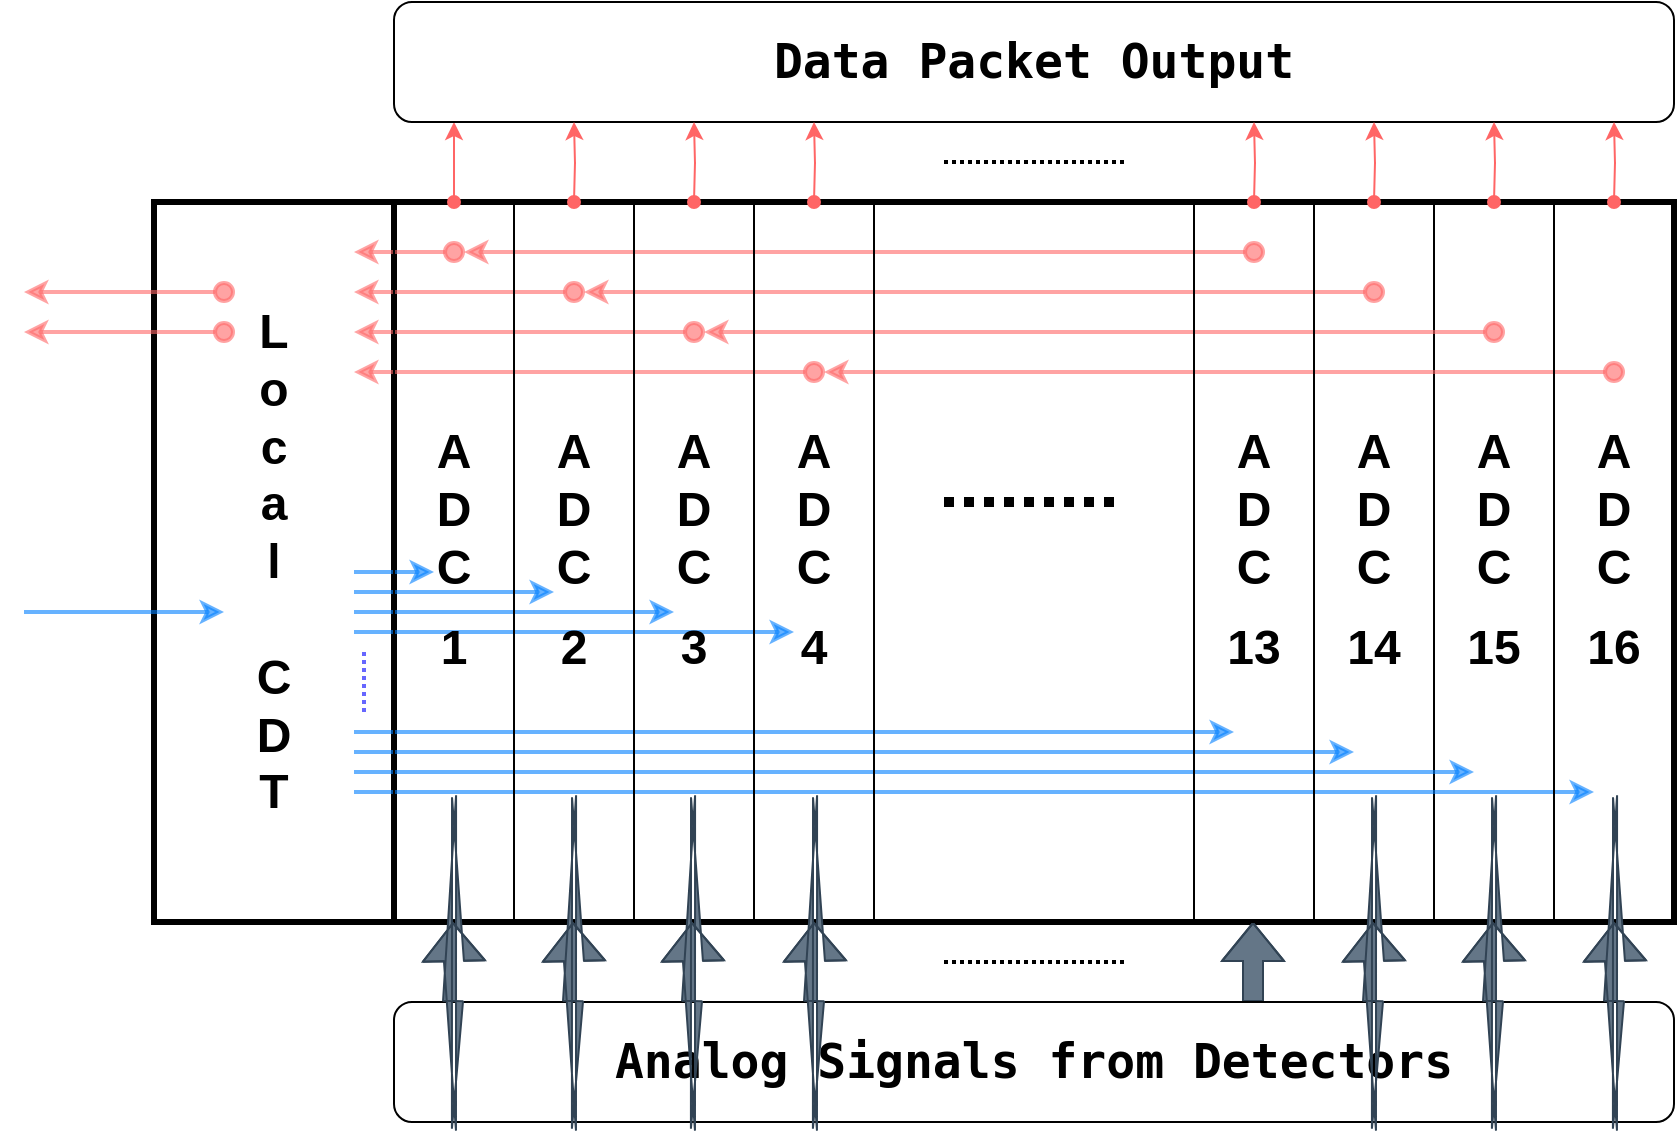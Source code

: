 <mxfile version="14.7.0" type="github">
  <diagram id="c4hljf-op57V5p_WFwa3" name="Page-1">
    <mxGraphModel dx="782" dy="478" grid="1" gridSize="10" guides="1" tooltips="1" connect="1" arrows="1" fold="1" page="1" pageScale="1" pageWidth="850" pageHeight="1100" math="0" shadow="0">
      <root>
        <mxCell id="0" />
        <mxCell id="1" parent="0" />
        <mxCell id="hFf1qqq5Lb1legIOFx4f-42" value="&lt;span style=&quot;font-size: 24px&quot;&gt;A&lt;/span&gt;&lt;br&gt;&lt;span style=&quot;font-size: 24px&quot;&gt;D&lt;/span&gt;&lt;br&gt;&lt;span style=&quot;font-size: 24px&quot;&gt;C&lt;/span&gt;&lt;br&gt;&lt;p&gt;&lt;font style=&quot;font-size: 24px&quot;&gt;15&lt;/font&gt;&lt;/p&gt;&lt;p&gt;&lt;/p&gt;" style="rounded=0;whiteSpace=wrap;html=1;fontStyle=1;fillColor=none;" parent="1" vertex="1">
          <mxGeometry x="725" y="120" width="60" height="360" as="geometry" />
        </mxCell>
        <mxCell id="hFf1qqq5Lb1legIOFx4f-43" value="&lt;span style=&quot;font-size: 24px&quot;&gt;A&lt;/span&gt;&lt;br&gt;&lt;span style=&quot;font-size: 24px&quot;&gt;D&lt;/span&gt;&lt;br&gt;&lt;span style=&quot;font-size: 24px&quot;&gt;C&lt;/span&gt;&lt;br&gt;&lt;p&gt;&lt;font style=&quot;font-size: 24px&quot;&gt;14&lt;/font&gt;&lt;/p&gt;&lt;p&gt;&lt;/p&gt;" style="rounded=0;whiteSpace=wrap;html=1;fontStyle=1;fillColor=none;" parent="1" vertex="1">
          <mxGeometry x="665" y="120" width="60" height="360" as="geometry" />
        </mxCell>
        <mxCell id="8QlNRYFuqzHitPFtihIb-22" value="&lt;span style=&quot;font-size: 24px&quot;&gt;L&lt;br&gt;o&lt;br&gt;c&lt;br&gt;a&lt;br&gt;l&lt;br&gt;&lt;br&gt;C&lt;/span&gt;&lt;br style=&quot;font-size: 24px&quot;&gt;&lt;span style=&quot;font-size: 24px&quot;&gt;D&lt;/span&gt;&lt;br style=&quot;font-size: 24px&quot;&gt;&lt;span style=&quot;font-size: 24px&quot;&gt;T&lt;/span&gt;" style="rounded=0;whiteSpace=wrap;html=1;fontStyle=1;strokeWidth=3;fillColor=none;" parent="1" vertex="1">
          <mxGeometry x="85" y="120" width="120" height="360" as="geometry" />
        </mxCell>
        <mxCell id="hFf1qqq5Lb1legIOFx4f-27" value="" style="rounded=0;whiteSpace=wrap;html=1;fillColor=none;strokeWidth=3;" parent="1" vertex="1">
          <mxGeometry x="85" y="120" width="760" height="360" as="geometry" />
        </mxCell>
        <mxCell id="69VbU7b6xLRJc8Qlh2rl-4" value="" style="endArrow=classic;html=1;strokeColor=#FF6666;fillColor=#FF6666;gradientColor=none;opacity=60;strokeWidth=2;startArrow=oval;startFill=1;startSize=9;" parent="1" edge="1">
          <mxGeometry width="50" height="50" relative="1" as="geometry">
            <mxPoint x="235" y="145" as="sourcePoint" />
            <mxPoint x="185" y="145" as="targetPoint" />
          </mxGeometry>
        </mxCell>
        <mxCell id="69VbU7b6xLRJc8Qlh2rl-22" value="" style="endArrow=classic;html=1;fillColor=#FF6666;gradientColor=none;opacity=60;strokeWidth=2;strokeColor=#007FFF;" parent="1" edge="1">
          <mxGeometry width="50" height="50" relative="1" as="geometry">
            <mxPoint x="185" y="305" as="sourcePoint" />
            <mxPoint x="225" y="305" as="targetPoint" />
          </mxGeometry>
        </mxCell>
        <mxCell id="hFf1qqq5Lb1legIOFx4f-32" value="" style="endArrow=classic;html=1;strokeColor=#FF6666;fillColor=#FF6666;gradientColor=none;opacity=60;strokeWidth=2;startArrow=oval;startFill=1;startSize=9;" parent="1" edge="1">
          <mxGeometry width="50" height="50" relative="1" as="geometry">
            <mxPoint x="295" y="165" as="sourcePoint" />
            <mxPoint x="185" y="165" as="targetPoint" />
          </mxGeometry>
        </mxCell>
        <mxCell id="hFf1qqq5Lb1legIOFx4f-34" value="" style="endArrow=classic;html=1;strokeColor=#FF6666;fillColor=#FF6666;gradientColor=none;opacity=60;strokeWidth=2;startArrow=oval;startFill=1;startSize=9;" parent="1" edge="1">
          <mxGeometry width="50" height="50" relative="1" as="geometry">
            <mxPoint x="355" y="185" as="sourcePoint" />
            <mxPoint x="185" y="185" as="targetPoint" />
          </mxGeometry>
        </mxCell>
        <mxCell id="hFf1qqq5Lb1legIOFx4f-36" value="" style="endArrow=classic;html=1;strokeColor=#FF6666;fillColor=#FF6666;gradientColor=none;opacity=60;strokeWidth=2;startArrow=oval;startFill=1;startSize=9;" parent="1" edge="1">
          <mxGeometry width="50" height="50" relative="1" as="geometry">
            <mxPoint x="415" y="205" as="sourcePoint" />
            <mxPoint x="185" y="205" as="targetPoint" />
          </mxGeometry>
        </mxCell>
        <mxCell id="hFf1qqq5Lb1legIOFx4f-45" value="" style="endArrow=classic;html=1;strokeColor=#FF6666;fillColor=#FF6666;gradientColor=none;opacity=60;strokeWidth=2;startArrow=oval;startFill=1;startSize=9;" parent="1" edge="1">
          <mxGeometry x="585" y="145" width="50" height="50" as="geometry">
            <mxPoint x="635" y="145" as="sourcePoint" />
            <mxPoint x="240" y="145" as="targetPoint" />
          </mxGeometry>
        </mxCell>
        <mxCell id="hFf1qqq5Lb1legIOFx4f-46" value="" style="endArrow=classic;html=1;strokeColor=#FF6666;fillColor=#FF6666;gradientColor=none;opacity=60;strokeWidth=2;startArrow=oval;startFill=1;startSize=9;" parent="1" edge="1">
          <mxGeometry x="585" y="145" width="50" height="50" as="geometry">
            <mxPoint x="695" y="165" as="sourcePoint" />
            <mxPoint x="300" y="165" as="targetPoint" />
          </mxGeometry>
        </mxCell>
        <mxCell id="hFf1qqq5Lb1legIOFx4f-47" value="" style="endArrow=classic;html=1;strokeColor=#FF6666;fillColor=#FF6666;gradientColor=none;opacity=60;strokeWidth=2;startArrow=oval;startFill=1;startSize=9;" parent="1" edge="1">
          <mxGeometry x="585" y="145" width="50" height="50" as="geometry">
            <mxPoint x="755" y="185" as="sourcePoint" />
            <mxPoint x="360" y="185" as="targetPoint" />
          </mxGeometry>
        </mxCell>
        <mxCell id="hFf1qqq5Lb1legIOFx4f-48" value="" style="endArrow=classic;html=1;strokeColor=#FF6666;fillColor=#FF6666;gradientColor=none;opacity=60;strokeWidth=2;startArrow=oval;startFill=1;startSize=9;" parent="1" edge="1">
          <mxGeometry x="585" y="145" width="50" height="50" as="geometry">
            <mxPoint x="815" y="205" as="sourcePoint" />
            <mxPoint x="420" y="205" as="targetPoint" />
          </mxGeometry>
        </mxCell>
        <mxCell id="hFf1qqq5Lb1legIOFx4f-67" value="" style="endArrow=none;dashed=1;html=1;startSize=9;strokeWidth=5;dashPattern=1 1;" parent="1" edge="1">
          <mxGeometry width="50" height="50" relative="1" as="geometry">
            <mxPoint x="480" y="270" as="sourcePoint" />
            <mxPoint x="570" y="270" as="targetPoint" />
          </mxGeometry>
        </mxCell>
        <mxCell id="hFf1qqq5Lb1legIOFx4f-68" value="" style="endArrow=classic;html=1;fillColor=#FF6666;gradientColor=none;opacity=60;strokeWidth=2;strokeColor=#007FFF;" parent="1" edge="1">
          <mxGeometry width="50" height="50" relative="1" as="geometry">
            <mxPoint x="185" y="315" as="sourcePoint" />
            <mxPoint x="285" y="315" as="targetPoint" />
          </mxGeometry>
        </mxCell>
        <mxCell id="hFf1qqq5Lb1legIOFx4f-69" value="" style="endArrow=classic;html=1;fillColor=#FF6666;gradientColor=none;opacity=60;strokeWidth=2;strokeColor=#007FFF;" parent="1" edge="1">
          <mxGeometry width="50" height="50" relative="1" as="geometry">
            <mxPoint x="185" y="325" as="sourcePoint" />
            <mxPoint x="345" y="325" as="targetPoint" />
          </mxGeometry>
        </mxCell>
        <mxCell id="hFf1qqq5Lb1legIOFx4f-70" value="" style="endArrow=classic;html=1;fillColor=#FF6666;gradientColor=none;opacity=60;strokeWidth=2;strokeColor=#007FFF;" parent="1" edge="1">
          <mxGeometry width="50" height="50" relative="1" as="geometry">
            <mxPoint x="185" y="335" as="sourcePoint" />
            <mxPoint x="405" y="335" as="targetPoint" />
          </mxGeometry>
        </mxCell>
        <mxCell id="hFf1qqq5Lb1legIOFx4f-71" value="" style="endArrow=classic;html=1;fillColor=#FF6666;gradientColor=none;opacity=60;strokeWidth=2;strokeColor=#007FFF;" parent="1" edge="1">
          <mxGeometry width="50" height="50" relative="1" as="geometry">
            <mxPoint x="185" y="385" as="sourcePoint" />
            <mxPoint x="625" y="385" as="targetPoint" />
          </mxGeometry>
        </mxCell>
        <mxCell id="hFf1qqq5Lb1legIOFx4f-72" value="" style="endArrow=classic;html=1;fillColor=#FF6666;gradientColor=none;opacity=60;strokeWidth=2;strokeColor=#007FFF;" parent="1" edge="1">
          <mxGeometry width="50" height="50" relative="1" as="geometry">
            <mxPoint x="185" y="395" as="sourcePoint" />
            <mxPoint x="685" y="395" as="targetPoint" />
          </mxGeometry>
        </mxCell>
        <mxCell id="hFf1qqq5Lb1legIOFx4f-73" value="" style="endArrow=classic;html=1;fillColor=#FF6666;gradientColor=none;opacity=60;strokeWidth=2;strokeColor=#007FFF;" parent="1" edge="1">
          <mxGeometry width="50" height="50" relative="1" as="geometry">
            <mxPoint x="185" y="405" as="sourcePoint" />
            <mxPoint x="745" y="405" as="targetPoint" />
          </mxGeometry>
        </mxCell>
        <mxCell id="hFf1qqq5Lb1legIOFx4f-74" value="" style="endArrow=classic;html=1;fillColor=#FF6666;gradientColor=none;opacity=60;strokeWidth=2;strokeColor=#007FFF;" parent="1" edge="1">
          <mxGeometry width="50" height="50" relative="1" as="geometry">
            <mxPoint x="185" y="415" as="sourcePoint" />
            <mxPoint x="805" y="415" as="targetPoint" />
          </mxGeometry>
        </mxCell>
        <mxCell id="8QlNRYFuqzHitPFtihIb-23" value="&lt;span style=&quot;font-size: 24px&quot;&gt;A&lt;/span&gt;&lt;br&gt;&lt;span style=&quot;font-size: 24px&quot;&gt;D&lt;/span&gt;&lt;br&gt;&lt;span style=&quot;font-size: 24px&quot;&gt;C&lt;/span&gt;&lt;br&gt;&lt;p&gt;&lt;font style=&quot;font-size: 24px&quot;&gt;1&lt;/font&gt;&lt;/p&gt;&lt;p&gt;&lt;/p&gt;" style="rounded=0;whiteSpace=wrap;html=1;fontStyle=1;fillColor=none;" parent="1" vertex="1">
          <mxGeometry x="205" y="120" width="60" height="360" as="geometry" />
        </mxCell>
        <mxCell id="8QlNRYFuqzHitPFtihIb-76" style="edgeStyle=orthogonalEdgeStyle;rounded=0;orthogonalLoop=1;jettySize=auto;html=1;exitX=0.5;exitY=1;exitDx=0;exitDy=0;startArrow=block;startFill=1;endArrow=none;endFill=0;shape=flexArrow;fontStyle=1;fillColor=#647687;strokeColor=#314354;" parent="1" edge="1">
          <mxGeometry relative="1" as="geometry">
            <mxPoint x="634.5" y="520" as="targetPoint" />
            <mxPoint x="634.5" y="480" as="sourcePoint" />
            <Array as="points">
              <mxPoint x="635" y="500" />
              <mxPoint x="635" y="500" />
            </Array>
          </mxGeometry>
        </mxCell>
        <mxCell id="8QlNRYFuqzHitPFtihIb-77" value="&lt;pre&gt;&lt;font style=&quot;font-size: 24px&quot;&gt;Analog Signals from Detectors&lt;/font&gt;&lt;/pre&gt;" style="rounded=1;whiteSpace=wrap;html=1;fontStyle=1" parent="1" vertex="1">
          <mxGeometry x="205" y="520" width="640" height="60" as="geometry" />
        </mxCell>
        <mxCell id="8QlNRYFuqzHitPFtihIb-44" style="edgeStyle=orthogonalEdgeStyle;rounded=0;orthogonalLoop=1;jettySize=auto;html=1;fillColor=#e51400;startArrow=oval;startFill=1;strokeWidth=1;fontStyle=1;strokeColor=#FF6666;" parent="1" source="8QlNRYFuqzHitPFtihIb-23" edge="1">
          <mxGeometry relative="1" as="geometry">
            <mxPoint x="235" y="80" as="targetPoint" />
          </mxGeometry>
        </mxCell>
        <mxCell id="hFf1qqq5Lb1legIOFx4f-1" value="&lt;pre&gt;&lt;font style=&quot;font-size: 24px&quot;&gt;Data Packet Output&lt;/font&gt;&lt;/pre&gt;" style="rounded=1;whiteSpace=wrap;html=1;fontStyle=1" parent="1" vertex="1">
          <mxGeometry x="205" y="20" width="640" height="60" as="geometry" />
        </mxCell>
        <mxCell id="hFf1qqq5Lb1legIOFx4f-31" value="&lt;span style=&quot;font-size: 24px&quot;&gt;A&lt;/span&gt;&lt;br&gt;&lt;span style=&quot;font-size: 24px&quot;&gt;D&lt;/span&gt;&lt;br&gt;&lt;span style=&quot;font-size: 24px&quot;&gt;C&lt;/span&gt;&lt;br&gt;&lt;p&gt;&lt;font style=&quot;font-size: 24px&quot;&gt;2&lt;/font&gt;&lt;/p&gt;&lt;p&gt;&lt;/p&gt;" style="rounded=0;whiteSpace=wrap;html=1;fontStyle=1;fillColor=none;" parent="1" vertex="1">
          <mxGeometry x="265" y="120" width="60" height="360" as="geometry" />
        </mxCell>
        <mxCell id="hFf1qqq5Lb1legIOFx4f-33" value="&lt;span style=&quot;font-size: 24px&quot;&gt;A&lt;/span&gt;&lt;br&gt;&lt;span style=&quot;font-size: 24px&quot;&gt;D&lt;/span&gt;&lt;br&gt;&lt;span style=&quot;font-size: 24px&quot;&gt;C&lt;/span&gt;&lt;br&gt;&lt;p&gt;&lt;font style=&quot;font-size: 24px&quot;&gt;3&lt;/font&gt;&lt;/p&gt;&lt;p&gt;&lt;/p&gt;" style="rounded=0;whiteSpace=wrap;html=1;fontStyle=1;fillColor=none;" parent="1" vertex="1">
          <mxGeometry x="325" y="120" width="60" height="360" as="geometry" />
        </mxCell>
        <mxCell id="hFf1qqq5Lb1legIOFx4f-35" value="&lt;span style=&quot;font-size: 24px&quot;&gt;A&lt;/span&gt;&lt;br&gt;&lt;span style=&quot;font-size: 24px&quot;&gt;D&lt;/span&gt;&lt;br&gt;&lt;span style=&quot;font-size: 24px&quot;&gt;C&lt;/span&gt;&lt;br&gt;&lt;p&gt;&lt;font style=&quot;font-size: 24px&quot;&gt;4&lt;/font&gt;&lt;/p&gt;&lt;p&gt;&lt;/p&gt;" style="rounded=0;whiteSpace=wrap;html=1;fontStyle=1;fillColor=none;" parent="1" vertex="1">
          <mxGeometry x="385" y="120" width="60" height="360" as="geometry" />
        </mxCell>
        <mxCell id="hFf1qqq5Lb1legIOFx4f-41" value="&lt;span style=&quot;font-size: 24px&quot;&gt;A&lt;/span&gt;&lt;br&gt;&lt;span style=&quot;font-size: 24px&quot;&gt;D&lt;/span&gt;&lt;br&gt;&lt;span style=&quot;font-size: 24px&quot;&gt;C&lt;/span&gt;&lt;br&gt;&lt;p&gt;&lt;font style=&quot;font-size: 24px&quot;&gt;16&lt;/font&gt;&lt;/p&gt;&lt;p&gt;&lt;/p&gt;" style="rounded=0;whiteSpace=wrap;html=1;fontStyle=1;fillColor=none;" parent="1" vertex="1">
          <mxGeometry x="785" y="120" width="60" height="360" as="geometry" />
        </mxCell>
        <mxCell id="hFf1qqq5Lb1legIOFx4f-44" value="&lt;span style=&quot;font-size: 24px&quot;&gt;A&lt;/span&gt;&lt;br&gt;&lt;span style=&quot;font-size: 24px&quot;&gt;D&lt;/span&gt;&lt;br&gt;&lt;span style=&quot;font-size: 24px&quot;&gt;C&lt;/span&gt;&lt;br&gt;&lt;p&gt;&lt;font style=&quot;font-size: 24px&quot;&gt;13&lt;/font&gt;&lt;/p&gt;&lt;p&gt;&lt;/p&gt;" style="rounded=0;whiteSpace=wrap;html=1;fontStyle=1;fillColor=none;" parent="1" vertex="1">
          <mxGeometry x="605" y="120" width="60" height="360" as="geometry" />
        </mxCell>
        <mxCell id="hFf1qqq5Lb1legIOFx4f-57" style="edgeStyle=orthogonalEdgeStyle;rounded=0;orthogonalLoop=1;jettySize=auto;html=1;fillColor=#e51400;startArrow=oval;startFill=1;strokeWidth=1;fontStyle=1;strokeColor=#FF6666;" parent="1" edge="1">
          <mxGeometry relative="1" as="geometry">
            <mxPoint x="295" y="80" as="targetPoint" />
            <mxPoint x="295" y="120" as="sourcePoint" />
          </mxGeometry>
        </mxCell>
        <mxCell id="hFf1qqq5Lb1legIOFx4f-60" value="" style="group" parent="1" vertex="1" connectable="0">
          <mxGeometry x="355" y="80" width="60" height="40" as="geometry" />
        </mxCell>
        <mxCell id="hFf1qqq5Lb1legIOFx4f-58" style="edgeStyle=orthogonalEdgeStyle;rounded=0;orthogonalLoop=1;jettySize=auto;html=1;fillColor=#e51400;startArrow=oval;startFill=1;strokeWidth=1;fontStyle=1;strokeColor=#FF6666;" parent="hFf1qqq5Lb1legIOFx4f-60" edge="1">
          <mxGeometry relative="1" as="geometry">
            <mxPoint as="targetPoint" />
            <mxPoint y="40" as="sourcePoint" />
          </mxGeometry>
        </mxCell>
        <mxCell id="hFf1qqq5Lb1legIOFx4f-59" style="edgeStyle=orthogonalEdgeStyle;rounded=0;orthogonalLoop=1;jettySize=auto;html=1;fillColor=#e51400;startArrow=oval;startFill=1;strokeWidth=1;fontStyle=1;strokeColor=#FF6666;" parent="hFf1qqq5Lb1legIOFx4f-60" edge="1">
          <mxGeometry relative="1" as="geometry">
            <mxPoint x="60" as="targetPoint" />
            <mxPoint x="60" y="40" as="sourcePoint" />
          </mxGeometry>
        </mxCell>
        <mxCell id="hFf1qqq5Lb1legIOFx4f-66" value="" style="group" parent="1" vertex="1" connectable="0">
          <mxGeometry x="635" y="80" width="180" height="40" as="geometry" />
        </mxCell>
        <mxCell id="hFf1qqq5Lb1legIOFx4f-61" style="edgeStyle=orthogonalEdgeStyle;rounded=0;orthogonalLoop=1;jettySize=auto;html=1;fillColor=#e51400;startArrow=oval;startFill=1;strokeWidth=1;fontStyle=1;strokeColor=#FF6666;" parent="hFf1qqq5Lb1legIOFx4f-66" edge="1">
          <mxGeometry relative="1" as="geometry">
            <mxPoint as="targetPoint" />
            <mxPoint y="40" as="sourcePoint" />
          </mxGeometry>
        </mxCell>
        <mxCell id="hFf1qqq5Lb1legIOFx4f-62" style="edgeStyle=orthogonalEdgeStyle;rounded=0;orthogonalLoop=1;jettySize=auto;html=1;fillColor=#e51400;startArrow=oval;startFill=1;strokeWidth=1;fontStyle=1;strokeColor=#FF6666;" parent="hFf1qqq5Lb1legIOFx4f-66" edge="1">
          <mxGeometry relative="1" as="geometry">
            <mxPoint x="60" as="targetPoint" />
            <mxPoint x="60" y="40" as="sourcePoint" />
          </mxGeometry>
        </mxCell>
        <mxCell id="hFf1qqq5Lb1legIOFx4f-63" value="" style="group" parent="hFf1qqq5Lb1legIOFx4f-66" vertex="1" connectable="0">
          <mxGeometry x="120" width="60" height="40" as="geometry" />
        </mxCell>
        <mxCell id="hFf1qqq5Lb1legIOFx4f-64" style="edgeStyle=orthogonalEdgeStyle;rounded=0;orthogonalLoop=1;jettySize=auto;html=1;fillColor=#e51400;startArrow=oval;startFill=1;strokeWidth=1;fontStyle=1;strokeColor=#FF6666;" parent="hFf1qqq5Lb1legIOFx4f-63" edge="1">
          <mxGeometry relative="1" as="geometry">
            <mxPoint as="targetPoint" />
            <mxPoint y="40" as="sourcePoint" />
          </mxGeometry>
        </mxCell>
        <mxCell id="hFf1qqq5Lb1legIOFx4f-65" style="edgeStyle=orthogonalEdgeStyle;rounded=0;orthogonalLoop=1;jettySize=auto;html=1;fillColor=#e51400;startArrow=oval;startFill=1;strokeWidth=1;fontStyle=1;strokeColor=#FF6666;" parent="hFf1qqq5Lb1legIOFx4f-63" edge="1">
          <mxGeometry relative="1" as="geometry">
            <mxPoint x="60" as="targetPoint" />
            <mxPoint x="60" y="40" as="sourcePoint" />
          </mxGeometry>
        </mxCell>
        <mxCell id="hFf1qqq5Lb1legIOFx4f-78" style="edgeStyle=orthogonalEdgeStyle;rounded=0;orthogonalLoop=1;jettySize=auto;html=1;exitX=0.5;exitY=1;exitDx=0;exitDy=0;startArrow=block;startFill=1;endArrow=none;endFill=0;shape=flexArrow;fontStyle=1;fillColor=#647687;strokeColor=#314354;" parent="1" edge="1">
          <mxGeometry relative="1" as="geometry">
            <mxPoint x="694.5" y="520" as="targetPoint" />
            <mxPoint x="694.5" y="480" as="sourcePoint" />
          </mxGeometry>
        </mxCell>
        <mxCell id="hFf1qqq5Lb1legIOFx4f-79" style="edgeStyle=orthogonalEdgeStyle;rounded=0;orthogonalLoop=1;jettySize=auto;html=1;exitX=0.5;exitY=1;exitDx=0;exitDy=0;startArrow=block;startFill=1;endArrow=none;endFill=0;shape=flexArrow;fontStyle=1;fillColor=#647687;strokeColor=#314354;" parent="1" edge="1">
          <mxGeometry relative="1" as="geometry">
            <mxPoint x="754.5" y="520" as="targetPoint" />
            <mxPoint x="754.5" y="480" as="sourcePoint" />
          </mxGeometry>
        </mxCell>
        <mxCell id="hFf1qqq5Lb1legIOFx4f-80" style="edgeStyle=orthogonalEdgeStyle;rounded=0;orthogonalLoop=1;jettySize=auto;html=1;exitX=0.5;exitY=1;exitDx=0;exitDy=0;startArrow=block;startFill=1;endArrow=none;endFill=0;shape=flexArrow;fontStyle=1;fillColor=#647687;strokeColor=#314354;" parent="1" edge="1">
          <mxGeometry relative="1" as="geometry">
            <mxPoint x="815" y="520" as="targetPoint" />
            <mxPoint x="815" y="480" as="sourcePoint" />
          </mxGeometry>
        </mxCell>
        <mxCell id="hFf1qqq5Lb1legIOFx4f-81" style="edgeStyle=orthogonalEdgeStyle;rounded=0;orthogonalLoop=1;jettySize=auto;html=1;exitX=0.5;exitY=1;exitDx=0;exitDy=0;startArrow=block;startFill=1;endArrow=none;endFill=0;shape=flexArrow;fontStyle=1;fillColor=#647687;strokeColor=#314354;" parent="1" edge="1">
          <mxGeometry relative="1" as="geometry">
            <mxPoint x="234.5" y="520" as="targetPoint" />
            <mxPoint x="234.5" y="480" as="sourcePoint" />
          </mxGeometry>
        </mxCell>
        <mxCell id="hFf1qqq5Lb1legIOFx4f-82" style="edgeStyle=orthogonalEdgeStyle;rounded=0;orthogonalLoop=1;jettySize=auto;html=1;exitX=0.5;exitY=1;exitDx=0;exitDy=0;startArrow=block;startFill=1;endArrow=none;endFill=0;shape=flexArrow;fontStyle=1;fillColor=#647687;strokeColor=#314354;" parent="1" edge="1">
          <mxGeometry relative="1" as="geometry">
            <mxPoint x="294.5" y="520" as="targetPoint" />
            <mxPoint x="294.5" y="480" as="sourcePoint" />
          </mxGeometry>
        </mxCell>
        <mxCell id="hFf1qqq5Lb1legIOFx4f-83" style="edgeStyle=orthogonalEdgeStyle;rounded=0;orthogonalLoop=1;jettySize=auto;html=1;exitX=0.5;exitY=1;exitDx=0;exitDy=0;startArrow=block;startFill=1;endArrow=none;endFill=0;shape=flexArrow;fontStyle=1;fillColor=#647687;strokeColor=#314354;" parent="1" edge="1">
          <mxGeometry relative="1" as="geometry">
            <mxPoint x="354" y="520" as="targetPoint" />
            <mxPoint x="354" y="480" as="sourcePoint" />
          </mxGeometry>
        </mxCell>
        <mxCell id="hFf1qqq5Lb1legIOFx4f-84" style="edgeStyle=orthogonalEdgeStyle;rounded=0;orthogonalLoop=1;jettySize=auto;html=1;exitX=0.5;exitY=1;exitDx=0;exitDy=0;startArrow=block;startFill=1;endArrow=none;endFill=0;shape=flexArrow;fontStyle=1;fillColor=#647687;strokeColor=#314354;" parent="1" edge="1">
          <mxGeometry relative="1" as="geometry">
            <mxPoint x="415" y="520" as="targetPoint" />
            <mxPoint x="415" y="480" as="sourcePoint" />
          </mxGeometry>
        </mxCell>
        <mxCell id="hFf1qqq5Lb1legIOFx4f-85" value="" style="endArrow=none;dashed=1;html=1;startSize=9;strokeWidth=2;dashPattern=1 1;" parent="1" edge="1">
          <mxGeometry width="50" height="50" relative="1" as="geometry">
            <mxPoint x="480" y="500" as="sourcePoint" />
            <mxPoint x="570" y="500" as="targetPoint" />
          </mxGeometry>
        </mxCell>
        <mxCell id="hFf1qqq5Lb1legIOFx4f-88" value="" style="endArrow=none;dashed=1;html=1;startSize=9;strokeWidth=2;dashPattern=1 1;" parent="1" edge="1">
          <mxGeometry width="50" height="50" relative="1" as="geometry">
            <mxPoint x="480" y="100" as="sourcePoint" />
            <mxPoint x="570" y="100" as="targetPoint" />
          </mxGeometry>
        </mxCell>
        <mxCell id="hFf1qqq5Lb1legIOFx4f-89" value="" style="endArrow=none;dashed=1;html=1;startSize=9;strokeWidth=2;dashPattern=1 1;strokeColor=#6666FF;" parent="1" edge="1">
          <mxGeometry width="50" height="50" relative="1" as="geometry">
            <mxPoint x="190" y="345" as="sourcePoint" />
            <mxPoint x="190" y="375" as="targetPoint" />
          </mxGeometry>
        </mxCell>
        <mxCell id="PcKTHdudarQr2u9cruFc-1" value="" style="endArrow=classic;html=1;strokeColor=#FF6666;fillColor=#FF6666;gradientColor=none;opacity=60;strokeWidth=2;startArrow=oval;startFill=1;startSize=9;" edge="1" parent="1">
          <mxGeometry width="50" height="50" relative="1" as="geometry">
            <mxPoint x="120" y="165" as="sourcePoint" />
            <mxPoint x="20" y="165" as="targetPoint" />
          </mxGeometry>
        </mxCell>
        <mxCell id="PcKTHdudarQr2u9cruFc-2" value="" style="endArrow=classic;html=1;strokeColor=#FF6666;fillColor=#FF6666;gradientColor=none;opacity=60;strokeWidth=2;startArrow=oval;startFill=1;startSize=9;" edge="1" parent="1">
          <mxGeometry width="50" height="50" relative="1" as="geometry">
            <mxPoint x="120" y="185" as="sourcePoint" />
            <mxPoint x="20" y="185" as="targetPoint" />
          </mxGeometry>
        </mxCell>
        <mxCell id="PcKTHdudarQr2u9cruFc-3" value="" style="endArrow=classic;html=1;fillColor=#FF6666;gradientColor=none;opacity=60;strokeWidth=2;strokeColor=#007FFF;" edge="1" parent="1">
          <mxGeometry width="50" height="50" relative="1" as="geometry">
            <mxPoint x="20" y="325" as="sourcePoint" />
            <mxPoint x="120" y="325" as="targetPoint" />
          </mxGeometry>
        </mxCell>
      </root>
    </mxGraphModel>
  </diagram>
</mxfile>
